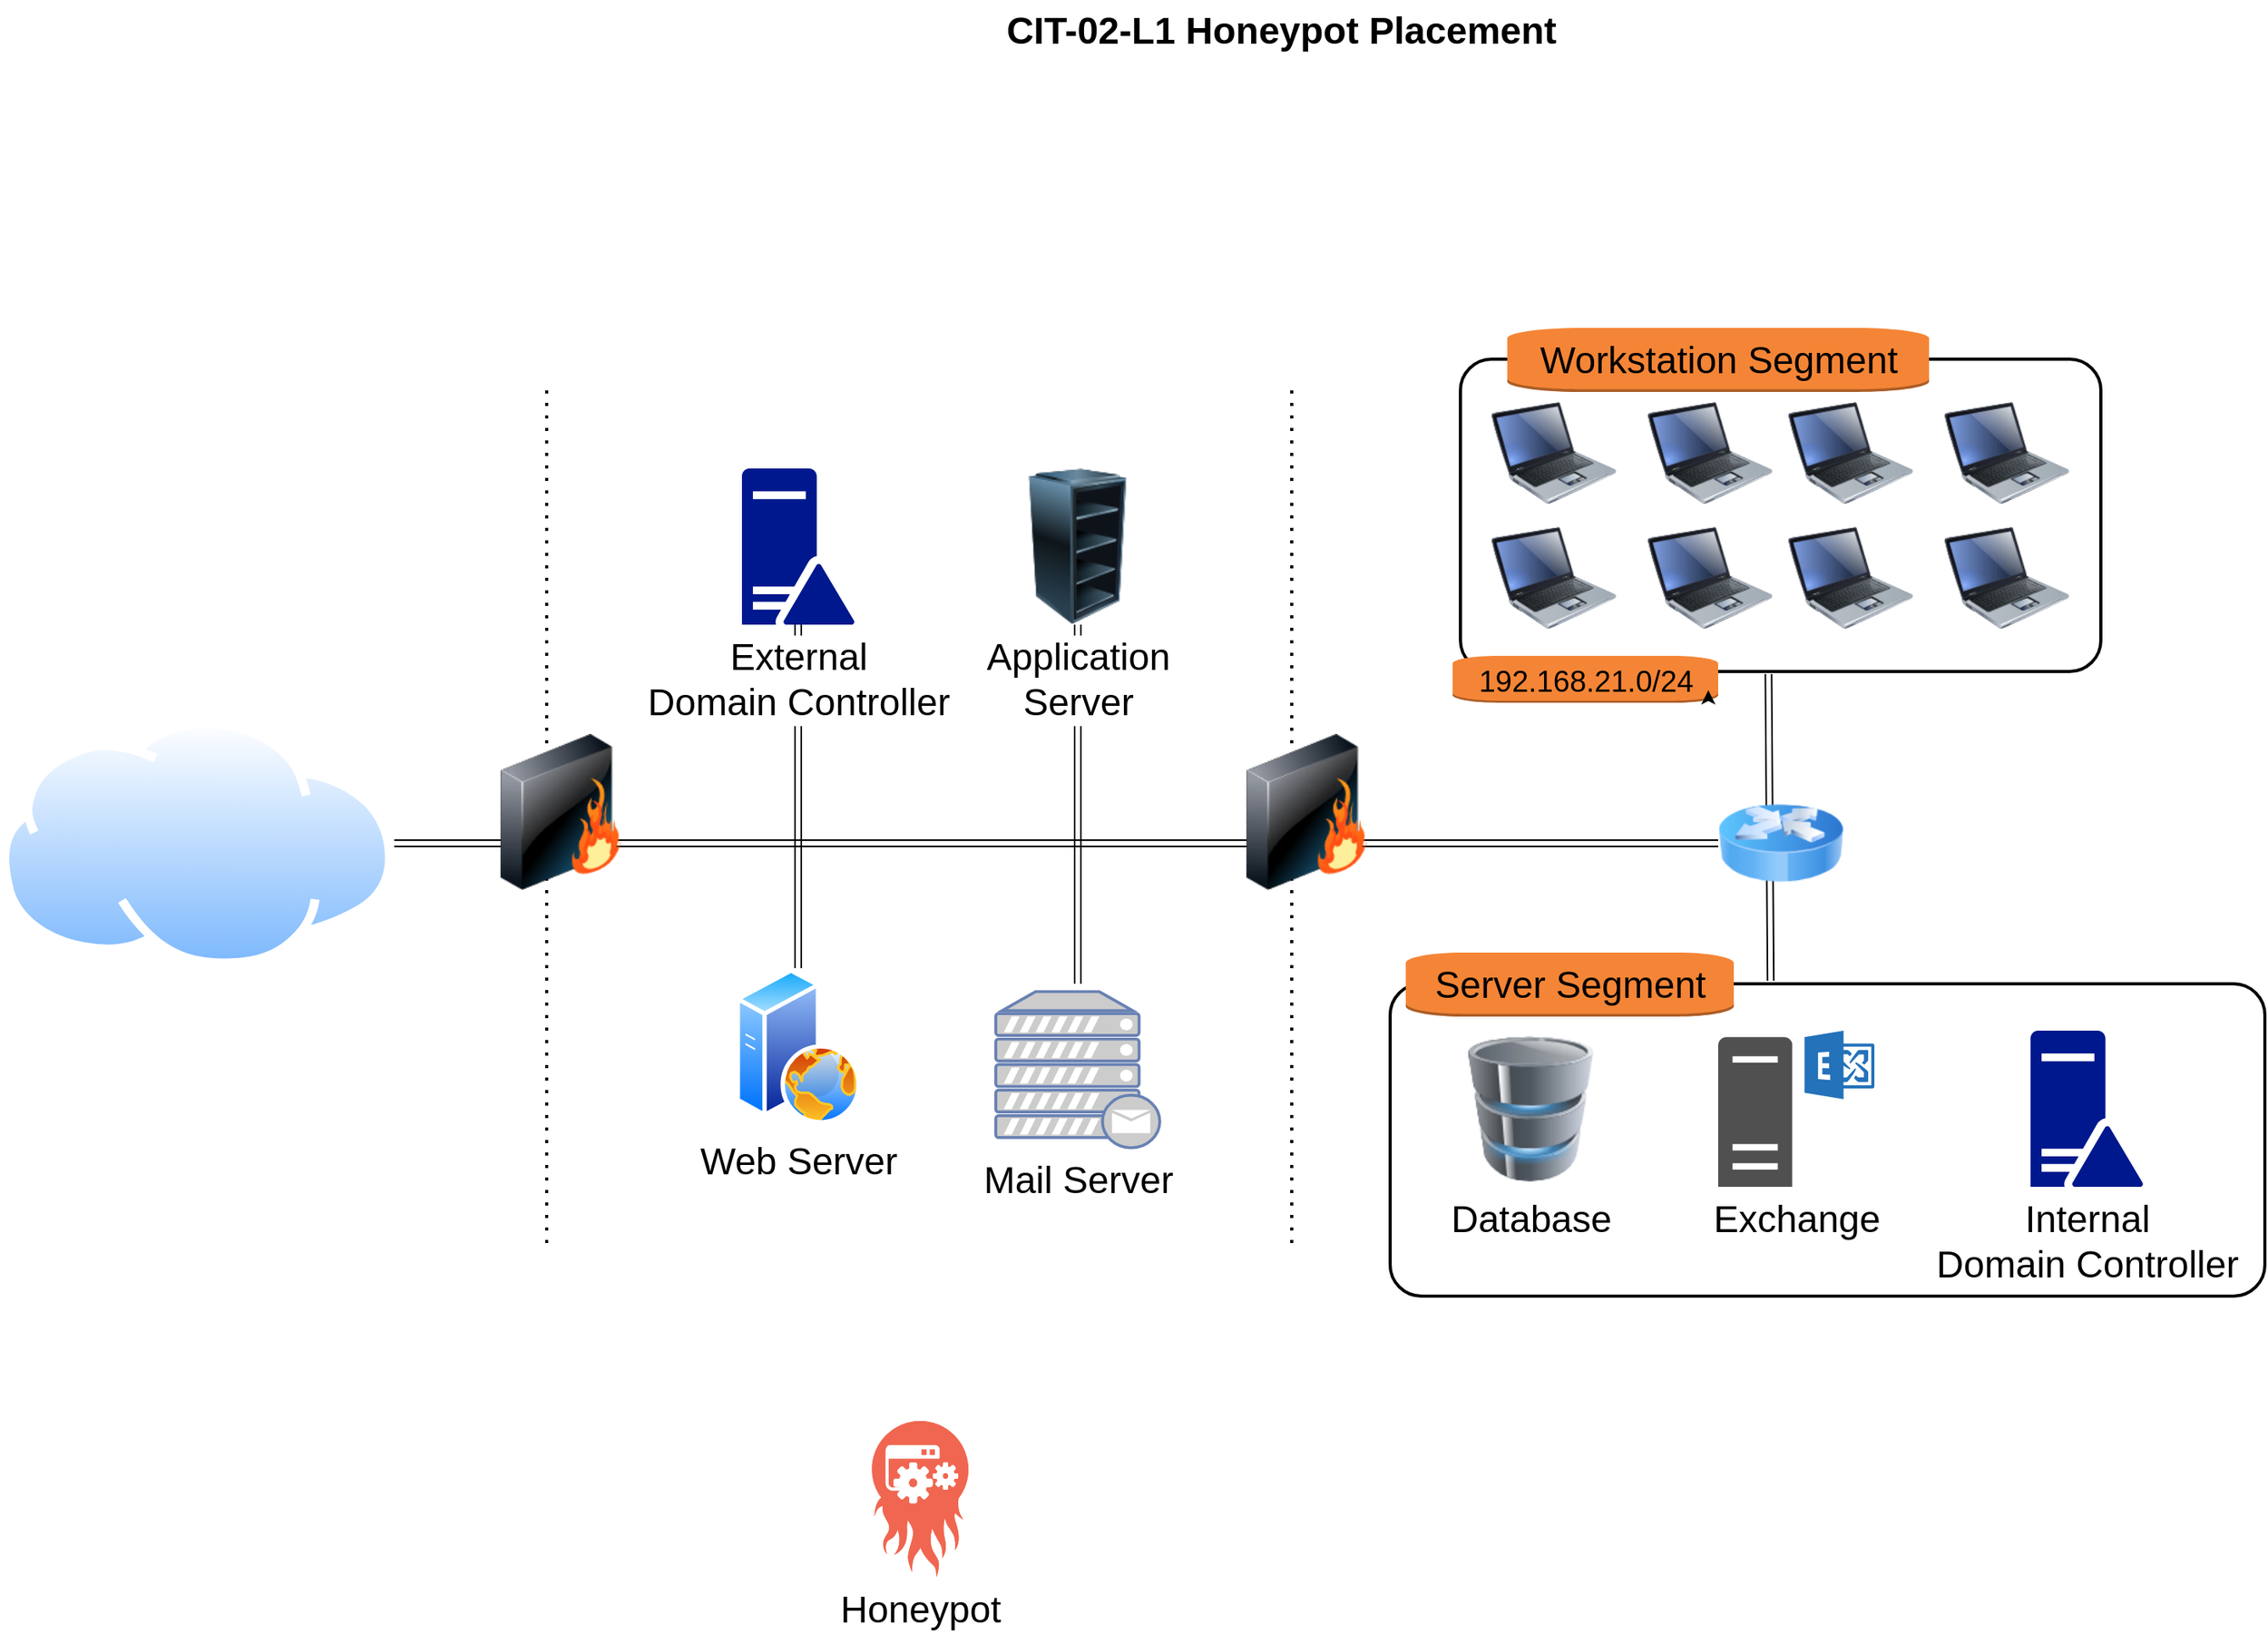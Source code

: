 <mxfile version="21.5.0" type="github">
  <diagram name="Page-1" id="e3a06f82-3646-2815-327d-82caf3d4e204">
    <mxGraphModel dx="1983" dy="1581" grid="1" gridSize="10" guides="1" tooltips="1" connect="1" arrows="1" fold="1" page="1" pageScale="1.5" pageWidth="1169" pageHeight="826" background="none" math="0" shadow="0">
      <root>
        <mxCell id="0" style=";html=1;" />
        <mxCell id="1" style=";html=1;" parent="0" />
        <mxCell id="WmShxaBknE1woGPF2N7F-15" value="" style="shape=link;html=1;rounded=0;fontSize=24;exitX=0.481;exitY=1.008;exitDx=0;exitDy=0;exitPerimeter=0;entryX=0.435;entryY=-0.01;entryDx=0;entryDy=0;entryPerimeter=0;labelBackgroundColor=none;" parent="1" source="WmShxaBknE1woGPF2N7F-4" target="WmShxaBknE1woGPF2N7F-2" edge="1">
          <mxGeometry width="100" relative="1" as="geometry">
            <mxPoint x="1245" y="470" as="sourcePoint" />
            <mxPoint x="1245" y="665" as="targetPoint" />
          </mxGeometry>
        </mxCell>
        <mxCell id="WmShxaBknE1woGPF2N7F-4" value="" style="rounded=1;arcSize=10;dashed=0;fillColor=none;gradientColor=none;strokeWidth=2;fontSize=24;labelBackgroundColor=none;" parent="1" vertex="1">
          <mxGeometry x="1045" y="260" width="410" height="200" as="geometry" />
        </mxCell>
        <mxCell id="WmShxaBknE1woGPF2N7F-5" value="Workstation Segment" style="dashed=0;html=1;shape=mxgraph.aws3.instance;fillColor=#F58536;gradientColor=none;dashed=0;fontSize=24;labelBackgroundColor=none;" parent="1" vertex="1">
          <mxGeometry x="1075" y="240" width="270" height="41" as="geometry" />
        </mxCell>
        <mxCell id="WmShxaBknE1woGPF2N7F-2" value="" style="rounded=1;arcSize=10;dashed=0;fillColor=none;gradientColor=none;strokeWidth=2;fontSize=24;labelBackgroundColor=none;" parent="1" vertex="1">
          <mxGeometry x="1000" y="660" width="560" height="200" as="geometry" />
        </mxCell>
        <mxCell id="RgH2JHaKkqkQcPpsvsZi-19" value="" style="shape=link;html=1;rounded=0;exitX=0.5;exitY=1;exitDx=0;exitDy=0;fontSize=24;labelBackgroundColor=none;" parent="1" source="RgH2JHaKkqkQcPpsvsZi-6" edge="1">
          <mxGeometry width="100" relative="1" as="geometry">
            <mxPoint x="900" y="650" as="sourcePoint" />
            <mxPoint x="800" y="660" as="targetPoint" />
          </mxGeometry>
        </mxCell>
        <mxCell id="RgH2JHaKkqkQcPpsvsZi-21" value="" style="shape=link;html=1;rounded=0;exitX=0.5;exitY=1;exitDx=0;exitDy=0;exitPerimeter=0;fontSize=24;labelBackgroundColor=none;" parent="1" source="RgH2JHaKkqkQcPpsvsZi-8" target="RgH2JHaKkqkQcPpsvsZi-5" edge="1">
          <mxGeometry width="100" relative="1" as="geometry">
            <mxPoint x="900" y="650" as="sourcePoint" />
            <mxPoint x="620" y="560" as="targetPoint" />
          </mxGeometry>
        </mxCell>
        <mxCell id="RgH2JHaKkqkQcPpsvsZi-16" value="" style="endArrow=none;dashed=1;html=1;dashPattern=1 3;strokeWidth=2;rounded=0;fontSize=24;fontColor=default;labelBackgroundColor=none;" parent="1" edge="1">
          <mxGeometry width="50" height="50" relative="1" as="geometry">
            <mxPoint x="937" y="280" as="sourcePoint" />
            <mxPoint x="937" y="830" as="targetPoint" />
          </mxGeometry>
        </mxCell>
        <mxCell id="RgH2JHaKkqkQcPpsvsZi-17" value="" style="shape=link;html=1;rounded=0;exitX=1;exitY=0.5;exitDx=0;exitDy=0;entryX=0;entryY=0.5;entryDx=0;entryDy=0;fontSize=24;labelBackgroundColor=none;" parent="1" source="RgH2JHaKkqkQcPpsvsZi-2" target="RgH2JHaKkqkQcPpsvsZi-18" edge="1">
          <mxGeometry width="100" relative="1" as="geometry">
            <mxPoint x="900" y="650" as="sourcePoint" />
            <mxPoint x="1000" y="650" as="targetPoint" />
          </mxGeometry>
        </mxCell>
        <mxCell id="6a7d8f32e03d9370-62" value="CIT-02-L1 Honeypot Placement" style="text;strokeColor=none;fillColor=none;html=1;fontSize=24;fontStyle=1;verticalAlign=middle;align=center;fontColor=default;labelBackgroundColor=none;" parent="1" vertex="1">
          <mxGeometry x="499" y="30" width="861" height="40" as="geometry" />
        </mxCell>
        <mxCell id="RgH2JHaKkqkQcPpsvsZi-2" value="" style="image;aspect=fixed;perimeter=ellipsePerimeter;html=1;align=center;shadow=0;dashed=0;spacingTop=3;image=img/lib/active_directory/internet_cloud.svg;fontSize=24;fontColor=default;labelBackgroundColor=none;" parent="1" vertex="1">
          <mxGeometry x="110" y="490.5" width="252.38" height="159" as="geometry" />
        </mxCell>
        <mxCell id="RgH2JHaKkqkQcPpsvsZi-4" value="" style="endArrow=none;dashed=1;html=1;dashPattern=1 3;strokeWidth=2;rounded=0;fontSize=24;fontColor=default;labelBackgroundColor=none;" parent="1" edge="1">
          <mxGeometry width="50" height="50" relative="1" as="geometry">
            <mxPoint x="460" y="280" as="sourcePoint" />
            <mxPoint x="460" y="830" as="targetPoint" />
          </mxGeometry>
        </mxCell>
        <mxCell id="RgH2JHaKkqkQcPpsvsZi-3" value="" style="image;html=1;image=img/lib/clip_art/networking/Firewall_128x128.png;fontSize=24;fontColor=default;labelBackgroundColor=none;" parent="1" vertex="1">
          <mxGeometry x="401.5" y="500" width="135" height="100" as="geometry" />
        </mxCell>
        <mxCell id="RgH2JHaKkqkQcPpsvsZi-5" value="Web Server" style="image;aspect=fixed;perimeter=ellipsePerimeter;html=1;align=center;shadow=0;dashed=0;spacingTop=3;image=img/lib/active_directory/web_server.svg;fontSize=24;fontColor=default;labelBackgroundColor=default;" parent="1" vertex="1">
          <mxGeometry x="573" y="650" width="96" height="100" as="geometry" />
        </mxCell>
        <mxCell id="RgH2JHaKkqkQcPpsvsZi-6" value="Application &lt;br style=&quot;font-size: 24px;&quot;&gt;Server" style="image;html=1;image=img/lib/clip_art/computers/Server_Rack_Empty_128x128.png;fontSize=24;fontColor=default;labelBackgroundColor=default;" parent="1" vertex="1">
          <mxGeometry x="730" y="330" width="140" height="100" as="geometry" />
        </mxCell>
        <mxCell id="RgH2JHaKkqkQcPpsvsZi-7" value="Mail Server" style="fontColor=default;verticalAlign=top;verticalLabelPosition=bottom;labelPosition=center;align=center;html=1;outlineConnect=0;fillColor=#CCCCCC;strokeColor=#6881B3;gradientColor=none;gradientDirection=north;strokeWidth=2;shape=mxgraph.networks.mail_server;fontSize=24;labelBackgroundColor=default;" parent="1" vertex="1">
          <mxGeometry x="747.5" y="665" width="105" height="100" as="geometry" />
        </mxCell>
        <mxCell id="RgH2JHaKkqkQcPpsvsZi-8" value="&lt;font style=&quot;font-size: 24px;&quot;&gt;External &lt;br style=&quot;font-size: 24px;&quot;&gt;Domain Controller&lt;/font&gt;" style="sketch=0;aspect=fixed;pointerEvents=1;shadow=0;dashed=0;html=1;strokeColor=none;labelPosition=center;verticalLabelPosition=bottom;verticalAlign=top;align=center;fillColor=#00188D;shape=mxgraph.mscae.enterprise.domain_controller;fontSize=24;fontColor=default;labelBackgroundColor=default;" parent="1" vertex="1">
          <mxGeometry x="585" y="330" width="72" height="100" as="geometry" />
        </mxCell>
        <mxCell id="RgH2JHaKkqkQcPpsvsZi-9" value="" style="image;html=1;image=img/lib/clip_art/networking/Firewall_128x128.png;fontSize=24;fontColor=default;labelBackgroundColor=none;" parent="1" vertex="1">
          <mxGeometry x="879" y="500" width="135" height="100" as="geometry" />
        </mxCell>
        <mxCell id="RgH2JHaKkqkQcPpsvsZi-10" value="Database" style="image;html=1;image=img/lib/clip_art/computers/Database_128x128.png;fontSize=24;fontColor=default;labelBackgroundColor=default;" parent="1" vertex="1">
          <mxGeometry x="1050" y="690" width="80" height="100" as="geometry" />
        </mxCell>
        <mxCell id="RgH2JHaKkqkQcPpsvsZi-11" value="Exchange" style="sketch=0;pointerEvents=1;shadow=0;dashed=0;html=1;strokeColor=none;fillColor=#505050;labelPosition=center;verticalLabelPosition=bottom;verticalAlign=top;outlineConnect=0;align=center;shape=mxgraph.office.servers.exchange_server;fontSize=24;fontColor=default;labelBackgroundColor=default;" parent="1" vertex="1">
          <mxGeometry x="1210" y="690" width="100" height="100" as="geometry" />
        </mxCell>
        <mxCell id="RgH2JHaKkqkQcPpsvsZi-12" value="Internal&lt;br style=&quot;font-size: 24px;&quot;&gt;Domain Controller" style="sketch=0;aspect=fixed;pointerEvents=1;shadow=0;dashed=0;html=1;strokeColor=none;labelPosition=center;verticalLabelPosition=bottom;verticalAlign=top;align=center;fillColor=#00188D;shape=mxgraph.mscae.enterprise.domain_controller;fontSize=24;fontColor=default;labelBackgroundColor=default;" parent="1" vertex="1">
          <mxGeometry x="1410" y="690" width="72" height="100" as="geometry" />
        </mxCell>
        <mxCell id="RgH2JHaKkqkQcPpsvsZi-15" value="" style="image;html=1;image=img/lib/clip_art/computers/Laptop_128x128.png;fontSize=24;labelBackgroundColor=none;" parent="1" vertex="1">
          <mxGeometry x="1065" y="270" width="80" height="100" as="geometry" />
        </mxCell>
        <mxCell id="RgH2JHaKkqkQcPpsvsZi-18" value="" style="image;html=1;image=img/lib/clip_art/networking/Router_Icon_128x128.png;fontSize=24;labelBackgroundColor=none;" parent="1" vertex="1">
          <mxGeometry x="1210" y="530" width="80" height="80" as="geometry" />
        </mxCell>
        <mxCell id="WmShxaBknE1woGPF2N7F-3" value="Server Segment" style="dashed=0;html=1;shape=mxgraph.aws3.instance;fillColor=#F58536;gradientColor=none;dashed=0;fontSize=24;labelBackgroundColor=none;" parent="1" vertex="1">
          <mxGeometry x="1010" y="640" width="210" height="41" as="geometry" />
        </mxCell>
        <mxCell id="WmShxaBknE1woGPF2N7F-6" value="" style="image;html=1;image=img/lib/clip_art/computers/Laptop_128x128.png;fontSize=24;labelBackgroundColor=none;" parent="1" vertex="1">
          <mxGeometry x="1165" y="270" width="80" height="100" as="geometry" />
        </mxCell>
        <mxCell id="WmShxaBknE1woGPF2N7F-7" value="" style="image;html=1;image=img/lib/clip_art/computers/Laptop_128x128.png;fontSize=24;labelBackgroundColor=none;" parent="1" vertex="1">
          <mxGeometry x="1355" y="270" width="80" height="100" as="geometry" />
        </mxCell>
        <mxCell id="WmShxaBknE1woGPF2N7F-8" value="" style="image;html=1;image=img/lib/clip_art/computers/Laptop_128x128.png;fontSize=24;labelBackgroundColor=none;" parent="1" vertex="1">
          <mxGeometry x="1255" y="270" width="80" height="100" as="geometry" />
        </mxCell>
        <mxCell id="WmShxaBknE1woGPF2N7F-9" value="" style="image;html=1;image=img/lib/clip_art/computers/Laptop_128x128.png;fontSize=24;labelBackgroundColor=none;" parent="1" vertex="1">
          <mxGeometry x="1355" y="350" width="80" height="100" as="geometry" />
        </mxCell>
        <mxCell id="WmShxaBknE1woGPF2N7F-10" value="" style="image;html=1;image=img/lib/clip_art/computers/Laptop_128x128.png;fontSize=24;labelBackgroundColor=none;" parent="1" vertex="1">
          <mxGeometry x="1255" y="350" width="80" height="100" as="geometry" />
        </mxCell>
        <mxCell id="WmShxaBknE1woGPF2N7F-11" value="" style="image;html=1;image=img/lib/clip_art/computers/Laptop_128x128.png;fontSize=24;labelBackgroundColor=none;" parent="1" vertex="1">
          <mxGeometry x="1065" y="350" width="80" height="100" as="geometry" />
        </mxCell>
        <mxCell id="WmShxaBknE1woGPF2N7F-12" value="" style="image;html=1;image=img/lib/clip_art/computers/Laptop_128x128.png;fontSize=24;labelBackgroundColor=none;" parent="1" vertex="1">
          <mxGeometry x="1165" y="350" width="80" height="100" as="geometry" />
        </mxCell>
        <mxCell id="WmShxaBknE1woGPF2N7F-13" value="&lt;font style=&quot;font-size: 19px;&quot;&gt;192.168.21.0/24&lt;/font&gt;" style="dashed=0;html=1;shape=mxgraph.aws3.instance;fillColor=#F58536;gradientColor=none;dashed=0;fontSize=24;labelBackgroundColor=none;" parent="1" vertex="1">
          <mxGeometry x="1040" y="450" width="170" height="30" as="geometry" />
        </mxCell>
        <mxCell id="WmShxaBknE1woGPF2N7F-14" style="edgeStyle=orthogonalEdgeStyle;rounded=0;orthogonalLoop=1;jettySize=auto;html=1;exitX=0.95;exitY=0.95;exitDx=0;exitDy=0;exitPerimeter=0;entryX=0.963;entryY=0.732;entryDx=0;entryDy=0;entryPerimeter=0;labelBackgroundColor=none;" parent="1" source="WmShxaBknE1woGPF2N7F-13" target="WmShxaBknE1woGPF2N7F-13" edge="1">
          <mxGeometry relative="1" as="geometry" />
        </mxCell>
        <mxCell id="WmShxaBknE1woGPF2N7F-16" value="Honeypot" style="verticalLabelPosition=bottom;sketch=0;html=1;fillColor=#F06650;strokeColor=#ffffff;verticalAlign=top;align=center;points=[];pointerEvents=1;shape=mxgraph.cisco_safe.compositeIcon;bgIcon=threat2;resIcon=mxgraph.cisco_safe.threat.threat_b1;aspect=fixed;fontSize=24;" parent="1" vertex="1">
          <mxGeometry x="668.24" y="940" width="61.76" height="100" as="geometry" />
        </mxCell>
      </root>
    </mxGraphModel>
  </diagram>
</mxfile>
